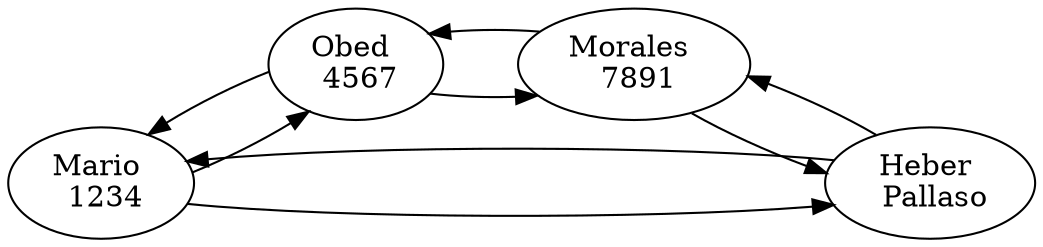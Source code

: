 digraph listaUsuarios {
rankdir = LR
size = "60" 
nodesep = 0.6
"Mario \n 1234"->"Obed \n 4567"
"Obed \n 4567"->"Morales \n 7891"
"Morales \n 7891"->"Heber \n Pallaso"
"Heber \n Pallaso"->"Mario \n 1234"
"Heber \n Pallaso"->"Morales \n 7891"
"Morales \n 7891"->"Obed \n 4567"
"Obed \n 4567"->"Mario \n 1234"
"Mario \n 1234"->"Heber \n Pallaso"

}